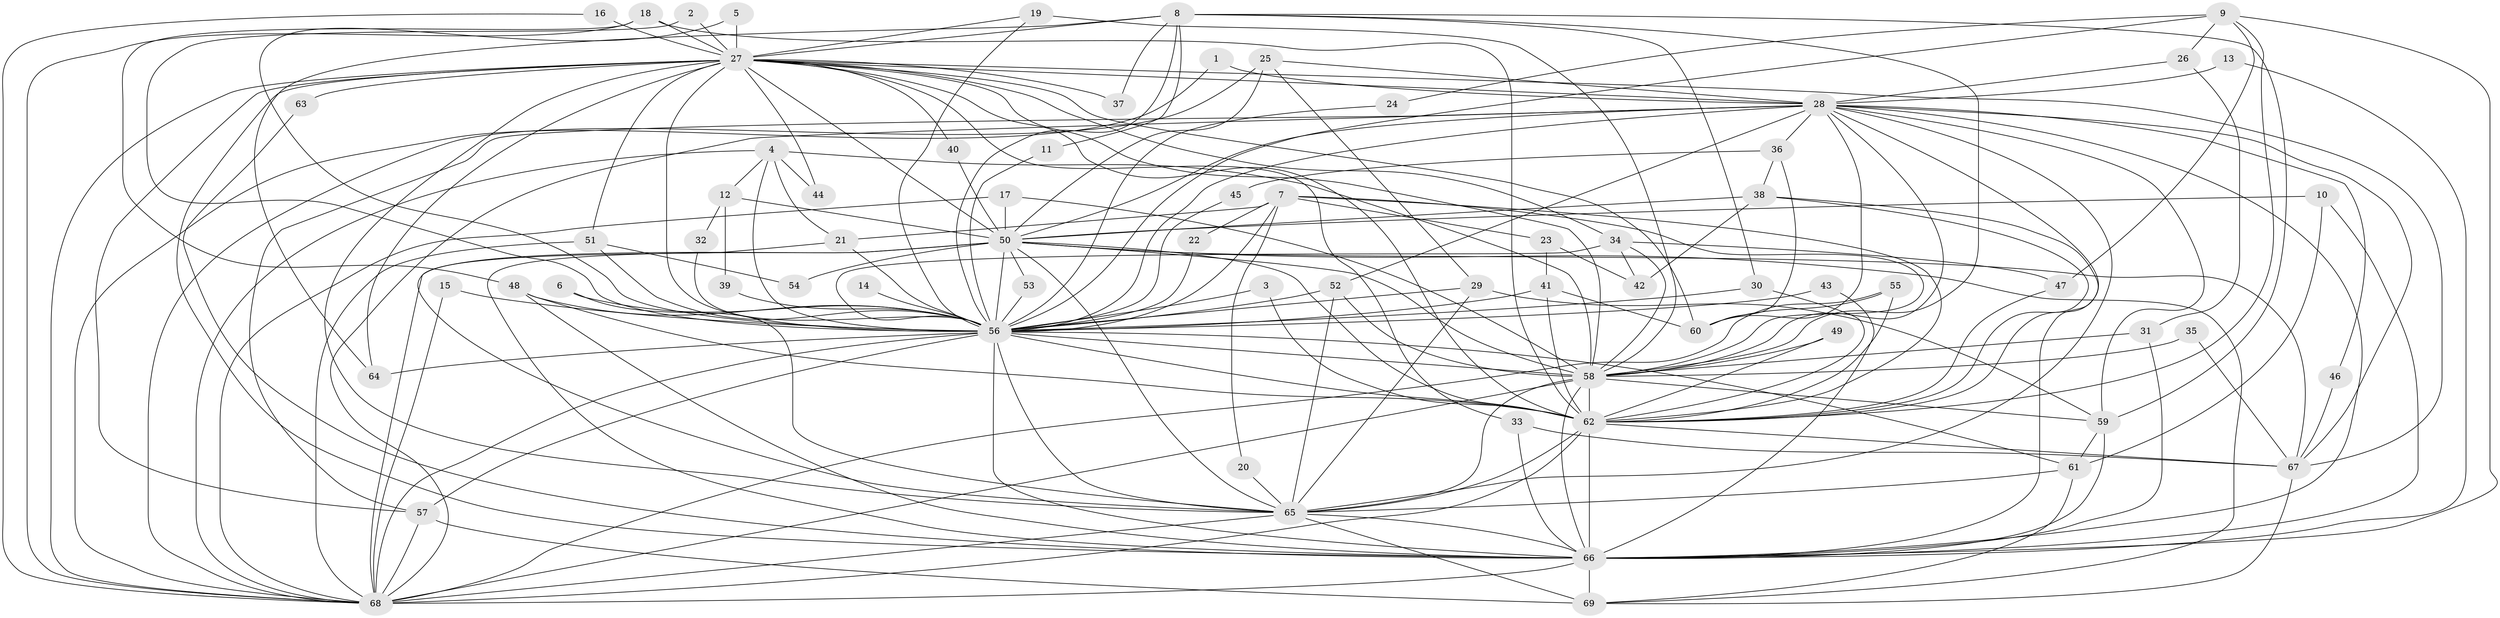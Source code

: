 // original degree distribution, {32: 0.0072992700729927005, 39: 0.0072992700729927005, 25: 0.0072992700729927005, 23: 0.0072992700729927005, 21: 0.0072992700729927005, 19: 0.0072992700729927005, 20: 0.021897810218978103, 24: 0.0072992700729927005, 2: 0.5255474452554745, 5: 0.058394160583941604, 6: 0.021897810218978103, 4: 0.12408759124087591, 3: 0.1897810218978102, 7: 0.0072992700729927005}
// Generated by graph-tools (version 1.1) at 2025/49/03/09/25 03:49:39]
// undirected, 69 vertices, 195 edges
graph export_dot {
graph [start="1"]
  node [color=gray90,style=filled];
  1;
  2;
  3;
  4;
  5;
  6;
  7;
  8;
  9;
  10;
  11;
  12;
  13;
  14;
  15;
  16;
  17;
  18;
  19;
  20;
  21;
  22;
  23;
  24;
  25;
  26;
  27;
  28;
  29;
  30;
  31;
  32;
  33;
  34;
  35;
  36;
  37;
  38;
  39;
  40;
  41;
  42;
  43;
  44;
  45;
  46;
  47;
  48;
  49;
  50;
  51;
  52;
  53;
  54;
  55;
  56;
  57;
  58;
  59;
  60;
  61;
  62;
  63;
  64;
  65;
  66;
  67;
  68;
  69;
  1 -- 28 [weight=1.0];
  1 -- 68 [weight=1.0];
  2 -- 27 [weight=1.0];
  2 -- 56 [weight=1.0];
  3 -- 56 [weight=1.0];
  3 -- 62 [weight=1.0];
  4 -- 12 [weight=1.0];
  4 -- 21 [weight=1.0];
  4 -- 44 [weight=1.0];
  4 -- 56 [weight=1.0];
  4 -- 58 [weight=1.0];
  4 -- 68 [weight=1.0];
  5 -- 27 [weight=1.0];
  5 -- 56 [weight=1.0];
  6 -- 56 [weight=1.0];
  6 -- 65 [weight=1.0];
  7 -- 20 [weight=1.0];
  7 -- 21 [weight=1.0];
  7 -- 22 [weight=1.0];
  7 -- 23 [weight=1.0];
  7 -- 56 [weight=1.0];
  7 -- 58 [weight=1.0];
  7 -- 62 [weight=1.0];
  8 -- 11 [weight=1.0];
  8 -- 27 [weight=1.0];
  8 -- 30 [weight=1.0];
  8 -- 37 [weight=1.0];
  8 -- 56 [weight=1.0];
  8 -- 58 [weight=2.0];
  8 -- 59 [weight=1.0];
  8 -- 64 [weight=1.0];
  9 -- 24 [weight=1.0];
  9 -- 26 [weight=1.0];
  9 -- 47 [weight=1.0];
  9 -- 56 [weight=1.0];
  9 -- 62 [weight=1.0];
  9 -- 66 [weight=1.0];
  10 -- 50 [weight=1.0];
  10 -- 61 [weight=1.0];
  10 -- 66 [weight=1.0];
  11 -- 56 [weight=1.0];
  12 -- 32 [weight=1.0];
  12 -- 39 [weight=1.0];
  12 -- 50 [weight=1.0];
  13 -- 28 [weight=1.0];
  13 -- 66 [weight=1.0];
  14 -- 56 [weight=1.0];
  15 -- 56 [weight=1.0];
  15 -- 68 [weight=1.0];
  16 -- 27 [weight=2.0];
  16 -- 68 [weight=1.0];
  17 -- 50 [weight=1.0];
  17 -- 58 [weight=1.0];
  17 -- 68 [weight=1.0];
  18 -- 27 [weight=1.0];
  18 -- 48 [weight=1.0];
  18 -- 62 [weight=1.0];
  18 -- 68 [weight=1.0];
  19 -- 27 [weight=1.0];
  19 -- 56 [weight=1.0];
  19 -- 58 [weight=1.0];
  20 -- 65 [weight=1.0];
  21 -- 56 [weight=1.0];
  21 -- 65 [weight=1.0];
  22 -- 56 [weight=1.0];
  23 -- 41 [weight=1.0];
  23 -- 42 [weight=1.0];
  24 -- 56 [weight=1.0];
  25 -- 28 [weight=1.0];
  25 -- 29 [weight=1.0];
  25 -- 50 [weight=1.0];
  25 -- 68 [weight=1.0];
  26 -- 28 [weight=1.0];
  26 -- 31 [weight=1.0];
  27 -- 28 [weight=1.0];
  27 -- 33 [weight=1.0];
  27 -- 34 [weight=1.0];
  27 -- 37 [weight=1.0];
  27 -- 40 [weight=1.0];
  27 -- 44 [weight=1.0];
  27 -- 50 [weight=3.0];
  27 -- 51 [weight=1.0];
  27 -- 56 [weight=3.0];
  27 -- 57 [weight=1.0];
  27 -- 58 [weight=1.0];
  27 -- 60 [weight=1.0];
  27 -- 62 [weight=2.0];
  27 -- 63 [weight=2.0];
  27 -- 64 [weight=1.0];
  27 -- 65 [weight=1.0];
  27 -- 66 [weight=2.0];
  27 -- 67 [weight=1.0];
  27 -- 68 [weight=1.0];
  28 -- 36 [weight=1.0];
  28 -- 46 [weight=1.0];
  28 -- 50 [weight=1.0];
  28 -- 52 [weight=1.0];
  28 -- 56 [weight=2.0];
  28 -- 57 [weight=1.0];
  28 -- 58 [weight=1.0];
  28 -- 59 [weight=1.0];
  28 -- 60 [weight=1.0];
  28 -- 62 [weight=1.0];
  28 -- 65 [weight=1.0];
  28 -- 66 [weight=1.0];
  28 -- 67 [weight=1.0];
  28 -- 68 [weight=1.0];
  29 -- 56 [weight=1.0];
  29 -- 59 [weight=1.0];
  29 -- 65 [weight=1.0];
  30 -- 56 [weight=1.0];
  30 -- 62 [weight=1.0];
  31 -- 58 [weight=1.0];
  31 -- 66 [weight=1.0];
  32 -- 56 [weight=1.0];
  33 -- 66 [weight=1.0];
  33 -- 67 [weight=1.0];
  34 -- 42 [weight=1.0];
  34 -- 47 [weight=1.0];
  34 -- 56 [weight=1.0];
  34 -- 58 [weight=1.0];
  35 -- 58 [weight=1.0];
  35 -- 67 [weight=1.0];
  36 -- 38 [weight=1.0];
  36 -- 45 [weight=1.0];
  36 -- 60 [weight=1.0];
  38 -- 42 [weight=1.0];
  38 -- 50 [weight=1.0];
  38 -- 62 [weight=1.0];
  38 -- 66 [weight=1.0];
  39 -- 56 [weight=3.0];
  40 -- 50 [weight=1.0];
  41 -- 56 [weight=2.0];
  41 -- 60 [weight=1.0];
  41 -- 62 [weight=1.0];
  43 -- 56 [weight=1.0];
  43 -- 66 [weight=1.0];
  45 -- 56 [weight=1.0];
  46 -- 67 [weight=1.0];
  47 -- 62 [weight=1.0];
  48 -- 56 [weight=1.0];
  48 -- 62 [weight=1.0];
  48 -- 66 [weight=1.0];
  49 -- 58 [weight=1.0];
  49 -- 62 [weight=1.0];
  50 -- 53 [weight=1.0];
  50 -- 54 [weight=1.0];
  50 -- 56 [weight=3.0];
  50 -- 58 [weight=1.0];
  50 -- 62 [weight=1.0];
  50 -- 65 [weight=1.0];
  50 -- 66 [weight=1.0];
  50 -- 67 [weight=1.0];
  50 -- 68 [weight=1.0];
  50 -- 69 [weight=1.0];
  51 -- 54 [weight=1.0];
  51 -- 56 [weight=1.0];
  51 -- 68 [weight=1.0];
  52 -- 56 [weight=1.0];
  52 -- 58 [weight=1.0];
  52 -- 65 [weight=1.0];
  53 -- 56 [weight=1.0];
  55 -- 60 [weight=1.0];
  55 -- 62 [weight=1.0];
  55 -- 68 [weight=1.0];
  56 -- 57 [weight=1.0];
  56 -- 58 [weight=3.0];
  56 -- 61 [weight=1.0];
  56 -- 62 [weight=2.0];
  56 -- 64 [weight=2.0];
  56 -- 65 [weight=3.0];
  56 -- 66 [weight=3.0];
  56 -- 68 [weight=2.0];
  57 -- 68 [weight=2.0];
  57 -- 69 [weight=1.0];
  58 -- 59 [weight=1.0];
  58 -- 62 [weight=2.0];
  58 -- 65 [weight=2.0];
  58 -- 66 [weight=1.0];
  58 -- 68 [weight=1.0];
  59 -- 61 [weight=1.0];
  59 -- 66 [weight=1.0];
  61 -- 65 [weight=1.0];
  61 -- 69 [weight=1.0];
  62 -- 65 [weight=2.0];
  62 -- 66 [weight=1.0];
  62 -- 67 [weight=1.0];
  62 -- 68 [weight=1.0];
  63 -- 66 [weight=1.0];
  65 -- 66 [weight=1.0];
  65 -- 68 [weight=1.0];
  65 -- 69 [weight=1.0];
  66 -- 68 [weight=1.0];
  66 -- 69 [weight=2.0];
  67 -- 69 [weight=1.0];
}
